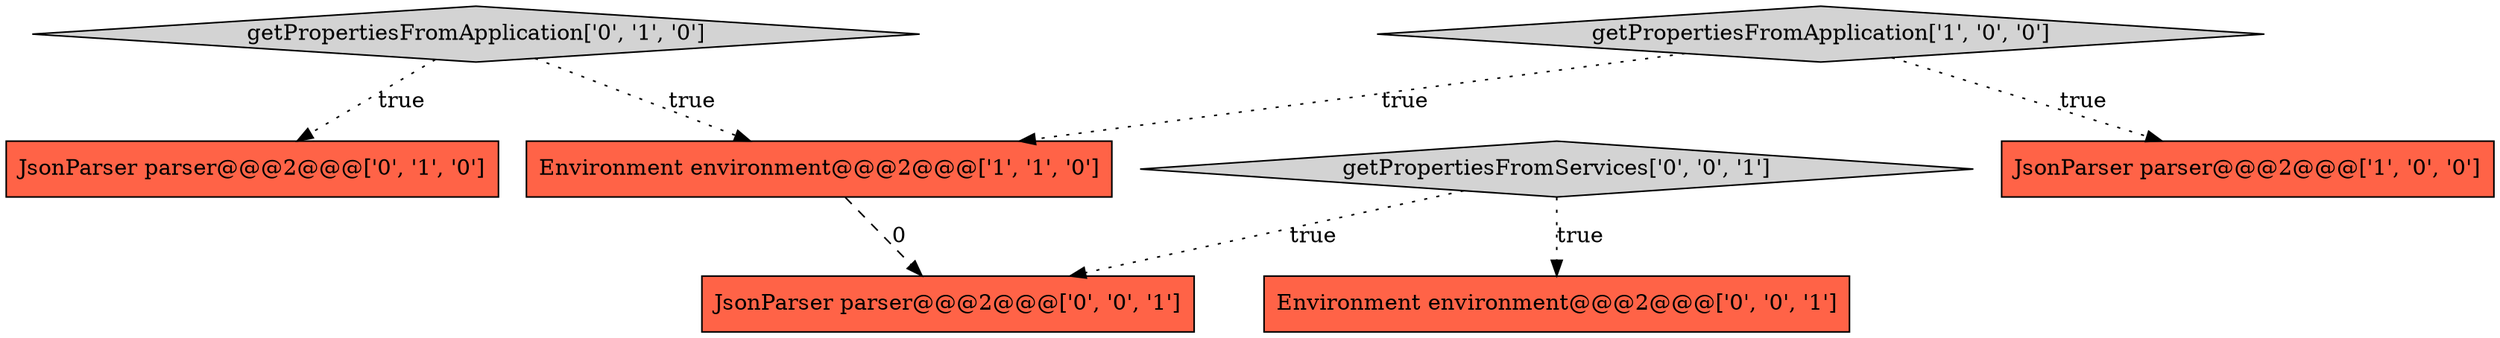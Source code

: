 digraph {
4 [style = filled, label = "getPropertiesFromApplication['0', '1', '0']", fillcolor = lightgray, shape = diamond image = "AAA0AAABBB2BBB"];
0 [style = filled, label = "getPropertiesFromApplication['1', '0', '0']", fillcolor = lightgray, shape = diamond image = "AAA0AAABBB1BBB"];
3 [style = filled, label = "JsonParser parser@@@2@@@['0', '1', '0']", fillcolor = tomato, shape = box image = "AAA0AAABBB2BBB"];
2 [style = filled, label = "Environment environment@@@2@@@['1', '1', '0']", fillcolor = tomato, shape = box image = "AAA0AAABBB1BBB"];
7 [style = filled, label = "JsonParser parser@@@2@@@['0', '0', '1']", fillcolor = tomato, shape = box image = "AAA0AAABBB3BBB"];
6 [style = filled, label = "getPropertiesFromServices['0', '0', '1']", fillcolor = lightgray, shape = diamond image = "AAA0AAABBB3BBB"];
1 [style = filled, label = "JsonParser parser@@@2@@@['1', '0', '0']", fillcolor = tomato, shape = box image = "AAA0AAABBB1BBB"];
5 [style = filled, label = "Environment environment@@@2@@@['0', '0', '1']", fillcolor = tomato, shape = box image = "AAA0AAABBB3BBB"];
4->3 [style = dotted, label="true"];
0->2 [style = dotted, label="true"];
2->7 [style = dashed, label="0"];
4->2 [style = dotted, label="true"];
6->5 [style = dotted, label="true"];
0->1 [style = dotted, label="true"];
6->7 [style = dotted, label="true"];
}
